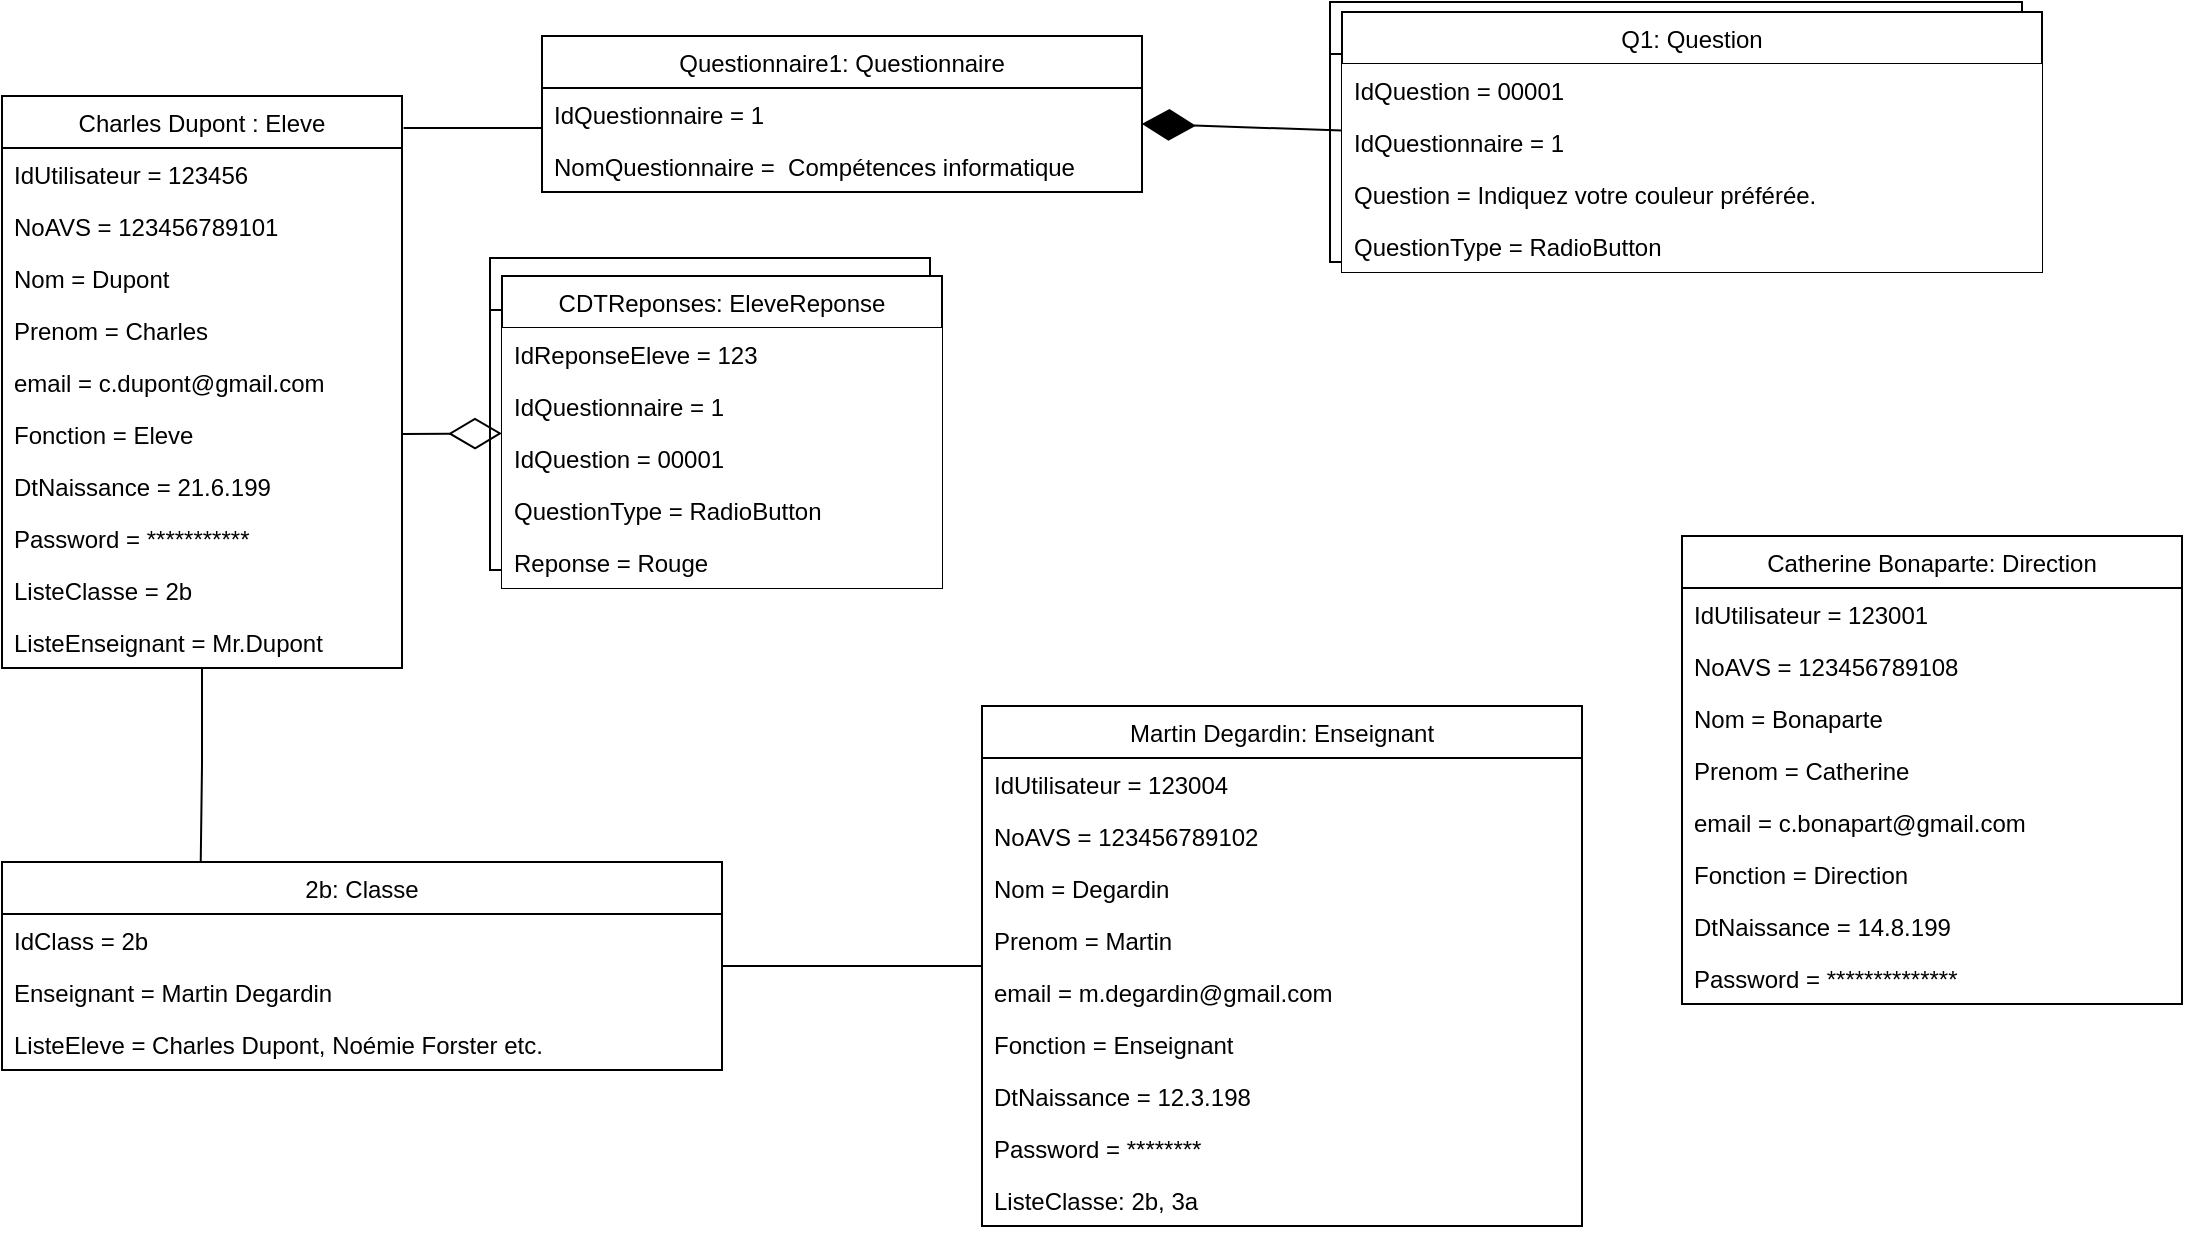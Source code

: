 <mxfile version="19.0.1" type="github">
  <diagram id="GS4NjSUJhHlFv-XAtIjA" name="Page-1">
    <mxGraphModel dx="1573" dy="638" grid="1" gridSize="10" guides="1" tooltips="1" connect="1" arrows="1" fold="1" page="1" pageScale="1" pageWidth="827" pageHeight="1169" math="0" shadow="0">
      <root>
        <mxCell id="0" />
        <mxCell id="1" parent="0" />
        <mxCell id="oU2hH9bfx2fnlEqYslfO-71" value="" style="swimlane;fontStyle=0;childLayout=stackLayout;horizontal=1;startSize=26;fillColor=none;horizontalStack=0;resizeParent=1;resizeParentMax=0;resizeLast=0;collapsible=1;marginBottom=0;" vertex="1" parent="1">
          <mxGeometry x="874" y="103" width="346" height="130" as="geometry" />
        </mxCell>
        <mxCell id="oU2hH9bfx2fnlEqYslfO-72" value=" " style="text;strokeColor=none;fillColor=none;align=left;verticalAlign=top;spacingLeft=4;spacingRight=4;overflow=hidden;rotatable=0;points=[[0,0.5],[1,0.5]];portConstraint=eastwest;" vertex="1" parent="oU2hH9bfx2fnlEqYslfO-71">
          <mxGeometry y="26" width="346" height="26" as="geometry" />
        </mxCell>
        <mxCell id="oU2hH9bfx2fnlEqYslfO-73" style="text;strokeColor=none;fillColor=none;align=left;verticalAlign=top;spacingLeft=4;spacingRight=4;overflow=hidden;rotatable=0;points=[[0,0.5],[1,0.5]];portConstraint=eastwest;" vertex="1" parent="oU2hH9bfx2fnlEqYslfO-71">
          <mxGeometry y="52" width="346" height="26" as="geometry" />
        </mxCell>
        <mxCell id="oU2hH9bfx2fnlEqYslfO-74" style="text;strokeColor=none;fillColor=none;align=left;verticalAlign=top;spacingLeft=4;spacingRight=4;overflow=hidden;rotatable=0;points=[[0,0.5],[1,0.5]];portConstraint=eastwest;" vertex="1" parent="oU2hH9bfx2fnlEqYslfO-71">
          <mxGeometry y="78" width="346" height="26" as="geometry" />
        </mxCell>
        <mxCell id="oU2hH9bfx2fnlEqYslfO-75" style="text;strokeColor=none;fillColor=none;align=left;verticalAlign=top;spacingLeft=4;spacingRight=4;overflow=hidden;rotatable=0;points=[[0,0.5],[1,0.5]];portConstraint=eastwest;" vertex="1" parent="oU2hH9bfx2fnlEqYslfO-71">
          <mxGeometry y="104" width="346" height="26" as="geometry" />
        </mxCell>
        <mxCell id="oU2hH9bfx2fnlEqYslfO-61" value="" style="swimlane;fontStyle=0;childLayout=stackLayout;horizontal=1;startSize=26;fillColor=none;horizontalStack=0;resizeParent=1;resizeParentMax=0;resizeLast=0;collapsible=1;marginBottom=0;" vertex="1" parent="1">
          <mxGeometry x="454" y="231" width="220" height="156" as="geometry" />
        </mxCell>
        <mxCell id="oU2hH9bfx2fnlEqYslfO-63" value=" " style="text;strokeColor=none;fillColor=none;align=left;verticalAlign=top;spacingLeft=4;spacingRight=4;overflow=hidden;rotatable=0;points=[[0,0.5],[1,0.5]];portConstraint=eastwest;" vertex="1" parent="oU2hH9bfx2fnlEqYslfO-61">
          <mxGeometry y="26" width="220" height="26" as="geometry" />
        </mxCell>
        <mxCell id="oU2hH9bfx2fnlEqYslfO-70" style="text;strokeColor=none;fillColor=none;align=left;verticalAlign=top;spacingLeft=4;spacingRight=4;overflow=hidden;rotatable=0;points=[[0,0.5],[1,0.5]];portConstraint=eastwest;" vertex="1" parent="oU2hH9bfx2fnlEqYslfO-61">
          <mxGeometry y="52" width="220" height="26" as="geometry" />
        </mxCell>
        <mxCell id="oU2hH9bfx2fnlEqYslfO-67" style="text;strokeColor=none;fillColor=none;align=left;verticalAlign=top;spacingLeft=4;spacingRight=4;overflow=hidden;rotatable=0;points=[[0,0.5],[1,0.5]];portConstraint=eastwest;" vertex="1" parent="oU2hH9bfx2fnlEqYslfO-61">
          <mxGeometry y="78" width="220" height="26" as="geometry" />
        </mxCell>
        <mxCell id="oU2hH9bfx2fnlEqYslfO-66" style="text;strokeColor=none;fillColor=none;align=left;verticalAlign=top;spacingLeft=4;spacingRight=4;overflow=hidden;rotatable=0;points=[[0,0.5],[1,0.5]];portConstraint=eastwest;" vertex="1" parent="oU2hH9bfx2fnlEqYslfO-61">
          <mxGeometry y="104" width="220" height="26" as="geometry" />
        </mxCell>
        <mxCell id="oU2hH9bfx2fnlEqYslfO-65" style="text;strokeColor=none;fillColor=none;align=left;verticalAlign=top;spacingLeft=4;spacingRight=4;overflow=hidden;rotatable=0;points=[[0,0.5],[1,0.5]];portConstraint=eastwest;" vertex="1" parent="oU2hH9bfx2fnlEqYslfO-61">
          <mxGeometry y="130" width="220" height="26" as="geometry" />
        </mxCell>
        <mxCell id="oU2hH9bfx2fnlEqYslfO-58" style="edgeStyle=orthogonalEdgeStyle;rounded=0;orthogonalLoop=1;jettySize=auto;html=1;entryX=0.276;entryY=0.003;entryDx=0;entryDy=0;entryPerimeter=0;endArrow=none;endFill=0;" edge="1" parent="1" source="oU2hH9bfx2fnlEqYslfO-1" target="oU2hH9bfx2fnlEqYslfO-23">
          <mxGeometry relative="1" as="geometry" />
        </mxCell>
        <mxCell id="oU2hH9bfx2fnlEqYslfO-60" style="edgeStyle=orthogonalEdgeStyle;rounded=0;orthogonalLoop=1;jettySize=auto;html=1;endArrow=none;endFill=0;exitX=1.004;exitY=0.056;exitDx=0;exitDy=0;exitPerimeter=0;" edge="1" parent="1" source="oU2hH9bfx2fnlEqYslfO-1" target="oU2hH9bfx2fnlEqYslfO-16">
          <mxGeometry relative="1" as="geometry">
            <Array as="points">
              <mxPoint x="460" y="166" />
              <mxPoint x="460" y="166" />
            </Array>
          </mxGeometry>
        </mxCell>
        <mxCell id="oU2hH9bfx2fnlEqYslfO-1" value="Charles Dupont : Eleve" style="swimlane;fontStyle=0;childLayout=stackLayout;horizontal=1;startSize=26;fillColor=none;horizontalStack=0;resizeParent=1;resizeParentMax=0;resizeLast=0;collapsible=1;marginBottom=0;" vertex="1" parent="1">
          <mxGeometry x="210" y="150" width="200" height="286" as="geometry" />
        </mxCell>
        <mxCell id="oU2hH9bfx2fnlEqYslfO-2" value="IdUtilisateur = 123456" style="text;strokeColor=none;fillColor=none;align=left;verticalAlign=top;spacingLeft=4;spacingRight=4;overflow=hidden;rotatable=0;points=[[0,0.5],[1,0.5]];portConstraint=eastwest;" vertex="1" parent="oU2hH9bfx2fnlEqYslfO-1">
          <mxGeometry y="26" width="200" height="26" as="geometry" />
        </mxCell>
        <mxCell id="oU2hH9bfx2fnlEqYslfO-3" value="NoAVS = 123456789101" style="text;strokeColor=none;fillColor=none;align=left;verticalAlign=top;spacingLeft=4;spacingRight=4;overflow=hidden;rotatable=0;points=[[0,0.5],[1,0.5]];portConstraint=eastwest;" vertex="1" parent="oU2hH9bfx2fnlEqYslfO-1">
          <mxGeometry y="52" width="200" height="26" as="geometry" />
        </mxCell>
        <mxCell id="oU2hH9bfx2fnlEqYslfO-4" value="Nom = Dupont" style="text;strokeColor=none;fillColor=none;align=left;verticalAlign=top;spacingLeft=4;spacingRight=4;overflow=hidden;rotatable=0;points=[[0,0.5],[1,0.5]];portConstraint=eastwest;" vertex="1" parent="oU2hH9bfx2fnlEqYslfO-1">
          <mxGeometry y="78" width="200" height="26" as="geometry" />
        </mxCell>
        <mxCell id="oU2hH9bfx2fnlEqYslfO-10" value="Prenom = Charles" style="text;strokeColor=none;fillColor=none;align=left;verticalAlign=top;spacingLeft=4;spacingRight=4;overflow=hidden;rotatable=0;points=[[0,0.5],[1,0.5]];portConstraint=eastwest;" vertex="1" parent="oU2hH9bfx2fnlEqYslfO-1">
          <mxGeometry y="104" width="200" height="26" as="geometry" />
        </mxCell>
        <mxCell id="oU2hH9bfx2fnlEqYslfO-49" value="email = c.dupont@gmail.com" style="text;strokeColor=none;fillColor=none;align=left;verticalAlign=top;spacingLeft=4;spacingRight=4;overflow=hidden;rotatable=0;points=[[0,0.5],[1,0.5]];portConstraint=eastwest;" vertex="1" parent="oU2hH9bfx2fnlEqYslfO-1">
          <mxGeometry y="130" width="200" height="26" as="geometry" />
        </mxCell>
        <mxCell id="oU2hH9bfx2fnlEqYslfO-9" value="Fonction = Eleve" style="text;strokeColor=none;fillColor=none;align=left;verticalAlign=top;spacingLeft=4;spacingRight=4;overflow=hidden;rotatable=0;points=[[0,0.5],[1,0.5]];portConstraint=eastwest;" vertex="1" parent="oU2hH9bfx2fnlEqYslfO-1">
          <mxGeometry y="156" width="200" height="26" as="geometry" />
        </mxCell>
        <mxCell id="oU2hH9bfx2fnlEqYslfO-8" value="DtNaissance = 21.6.199" style="text;strokeColor=none;fillColor=none;align=left;verticalAlign=top;spacingLeft=4;spacingRight=4;overflow=hidden;rotatable=0;points=[[0,0.5],[1,0.5]];portConstraint=eastwest;" vertex="1" parent="oU2hH9bfx2fnlEqYslfO-1">
          <mxGeometry y="182" width="200" height="26" as="geometry" />
        </mxCell>
        <mxCell id="oU2hH9bfx2fnlEqYslfO-7" value="Password = ***********" style="text;strokeColor=none;fillColor=none;align=left;verticalAlign=top;spacingLeft=4;spacingRight=4;overflow=hidden;rotatable=0;points=[[0,0.5],[1,0.5]];portConstraint=eastwest;" vertex="1" parent="oU2hH9bfx2fnlEqYslfO-1">
          <mxGeometry y="208" width="200" height="26" as="geometry" />
        </mxCell>
        <mxCell id="oU2hH9bfx2fnlEqYslfO-22" value="ListeClasse = 2b" style="text;strokeColor=none;fillColor=none;align=left;verticalAlign=top;spacingLeft=4;spacingRight=4;overflow=hidden;rotatable=0;points=[[0,0.5],[1,0.5]];portConstraint=eastwest;" vertex="1" parent="oU2hH9bfx2fnlEqYslfO-1">
          <mxGeometry y="234" width="200" height="26" as="geometry" />
        </mxCell>
        <mxCell id="oU2hH9bfx2fnlEqYslfO-21" value="ListeEnseignant = Mr.Dupont" style="text;strokeColor=none;fillColor=none;align=left;verticalAlign=top;spacingLeft=4;spacingRight=4;overflow=hidden;rotatable=0;points=[[0,0.5],[1,0.5]];portConstraint=eastwest;" vertex="1" parent="oU2hH9bfx2fnlEqYslfO-1">
          <mxGeometry y="260" width="200" height="26" as="geometry" />
        </mxCell>
        <mxCell id="oU2hH9bfx2fnlEqYslfO-11" value="Q1: Question" style="swimlane;fontStyle=0;childLayout=stackLayout;horizontal=1;startSize=26;fillColor=default;horizontalStack=0;resizeParent=1;resizeParentMax=0;resizeLast=0;collapsible=1;marginBottom=0;" vertex="1" parent="1">
          <mxGeometry x="880" y="108" width="350" height="130" as="geometry" />
        </mxCell>
        <mxCell id="oU2hH9bfx2fnlEqYslfO-12" value="IdQuestion = 00001" style="text;strokeColor=none;fillColor=default;align=left;verticalAlign=top;spacingLeft=4;spacingRight=4;overflow=hidden;rotatable=0;points=[[0,0.5],[1,0.5]];portConstraint=eastwest;" vertex="1" parent="oU2hH9bfx2fnlEqYslfO-11">
          <mxGeometry y="26" width="350" height="26" as="geometry" />
        </mxCell>
        <mxCell id="oU2hH9bfx2fnlEqYslfO-15" value="IdQuestionnaire = 1" style="text;strokeColor=none;fillColor=default;align=left;verticalAlign=top;spacingLeft=4;spacingRight=4;overflow=hidden;rotatable=0;points=[[0,0.5],[1,0.5]];portConstraint=eastwest;" vertex="1" parent="oU2hH9bfx2fnlEqYslfO-11">
          <mxGeometry y="52" width="350" height="26" as="geometry" />
        </mxCell>
        <mxCell id="oU2hH9bfx2fnlEqYslfO-13" value="Question = Indiquez votre couleur préférée." style="text;strokeColor=none;fillColor=default;align=left;verticalAlign=top;spacingLeft=4;spacingRight=4;overflow=hidden;rotatable=0;points=[[0,0.5],[1,0.5]];portConstraint=eastwest;" vertex="1" parent="oU2hH9bfx2fnlEqYslfO-11">
          <mxGeometry y="78" width="350" height="26" as="geometry" />
        </mxCell>
        <mxCell id="oU2hH9bfx2fnlEqYslfO-14" value="QuestionType = RadioButton" style="text;strokeColor=none;fillColor=default;align=left;verticalAlign=top;spacingLeft=4;spacingRight=4;overflow=hidden;rotatable=0;points=[[0,0.5],[1,0.5]];portConstraint=eastwest;" vertex="1" parent="oU2hH9bfx2fnlEqYslfO-11">
          <mxGeometry y="104" width="350" height="26" as="geometry" />
        </mxCell>
        <mxCell id="oU2hH9bfx2fnlEqYslfO-16" value="Questionnaire1: Questionnaire" style="swimlane;fontStyle=0;childLayout=stackLayout;horizontal=1;startSize=26;fillColor=none;horizontalStack=0;resizeParent=1;resizeParentMax=0;resizeLast=0;collapsible=1;marginBottom=0;" vertex="1" parent="1">
          <mxGeometry x="480" y="120" width="300" height="78" as="geometry" />
        </mxCell>
        <mxCell id="oU2hH9bfx2fnlEqYslfO-17" value="IdQuestionnaire = 1" style="text;strokeColor=none;fillColor=none;align=left;verticalAlign=top;spacingLeft=4;spacingRight=4;overflow=hidden;rotatable=0;points=[[0,0.5],[1,0.5]];portConstraint=eastwest;" vertex="1" parent="oU2hH9bfx2fnlEqYslfO-16">
          <mxGeometry y="26" width="300" height="26" as="geometry" />
        </mxCell>
        <mxCell id="oU2hH9bfx2fnlEqYslfO-18" value="NomQuestionnaire =  Compétences informatique" style="text;strokeColor=none;fillColor=none;align=left;verticalAlign=top;spacingLeft=4;spacingRight=4;overflow=hidden;rotatable=0;points=[[0,0.5],[1,0.5]];portConstraint=eastwest;" vertex="1" parent="oU2hH9bfx2fnlEqYslfO-16">
          <mxGeometry y="52" width="300" height="26" as="geometry" />
        </mxCell>
        <mxCell id="oU2hH9bfx2fnlEqYslfO-59" style="edgeStyle=orthogonalEdgeStyle;rounded=0;orthogonalLoop=1;jettySize=auto;html=1;endArrow=none;endFill=0;" edge="1" parent="1" source="oU2hH9bfx2fnlEqYslfO-23" target="oU2hH9bfx2fnlEqYslfO-27">
          <mxGeometry relative="1" as="geometry" />
        </mxCell>
        <mxCell id="oU2hH9bfx2fnlEqYslfO-23" value="2b: Classe" style="swimlane;fontStyle=0;childLayout=stackLayout;horizontal=1;startSize=26;fillColor=none;horizontalStack=0;resizeParent=1;resizeParentMax=0;resizeLast=0;collapsible=1;marginBottom=0;" vertex="1" parent="1">
          <mxGeometry x="210" y="533" width="360" height="104" as="geometry" />
        </mxCell>
        <mxCell id="oU2hH9bfx2fnlEqYslfO-24" value="IdClass = 2b" style="text;strokeColor=none;fillColor=none;align=left;verticalAlign=top;spacingLeft=4;spacingRight=4;overflow=hidden;rotatable=0;points=[[0,0.5],[1,0.5]];portConstraint=eastwest;" vertex="1" parent="oU2hH9bfx2fnlEqYslfO-23">
          <mxGeometry y="26" width="360" height="26" as="geometry" />
        </mxCell>
        <mxCell id="oU2hH9bfx2fnlEqYslfO-25" value="Enseignant = Martin Degardin" style="text;strokeColor=none;fillColor=none;align=left;verticalAlign=top;spacingLeft=4;spacingRight=4;overflow=hidden;rotatable=0;points=[[0,0.5],[1,0.5]];portConstraint=eastwest;" vertex="1" parent="oU2hH9bfx2fnlEqYslfO-23">
          <mxGeometry y="52" width="360" height="26" as="geometry" />
        </mxCell>
        <mxCell id="oU2hH9bfx2fnlEqYslfO-26" value="ListeEleve = Charles Dupont, Noémie Forster etc." style="text;strokeColor=none;fillColor=none;align=left;verticalAlign=top;spacingLeft=4;spacingRight=4;overflow=hidden;rotatable=0;points=[[0,0.5],[1,0.5]];portConstraint=eastwest;" vertex="1" parent="oU2hH9bfx2fnlEqYslfO-23">
          <mxGeometry y="78" width="360" height="26" as="geometry" />
        </mxCell>
        <mxCell id="oU2hH9bfx2fnlEqYslfO-27" value="Martin Degardin: Enseignant" style="swimlane;fontStyle=0;childLayout=stackLayout;horizontal=1;startSize=26;fillColor=none;horizontalStack=0;resizeParent=1;resizeParentMax=0;resizeLast=0;collapsible=1;marginBottom=0;" vertex="1" parent="1">
          <mxGeometry x="700" y="455" width="300" height="260" as="geometry" />
        </mxCell>
        <mxCell id="oU2hH9bfx2fnlEqYslfO-31" value="IdUtilisateur = 123004" style="text;strokeColor=none;fillColor=none;align=left;verticalAlign=top;spacingLeft=4;spacingRight=4;overflow=hidden;rotatable=0;points=[[0,0.5],[1,0.5]];portConstraint=eastwest;" vertex="1" parent="oU2hH9bfx2fnlEqYslfO-27">
          <mxGeometry y="26" width="300" height="26" as="geometry" />
        </mxCell>
        <mxCell id="oU2hH9bfx2fnlEqYslfO-32" value="NoAVS = 123456789102" style="text;strokeColor=none;fillColor=none;align=left;verticalAlign=top;spacingLeft=4;spacingRight=4;overflow=hidden;rotatable=0;points=[[0,0.5],[1,0.5]];portConstraint=eastwest;" vertex="1" parent="oU2hH9bfx2fnlEqYslfO-27">
          <mxGeometry y="52" width="300" height="26" as="geometry" />
        </mxCell>
        <mxCell id="oU2hH9bfx2fnlEqYslfO-33" value="Nom = Degardin" style="text;strokeColor=none;fillColor=none;align=left;verticalAlign=top;spacingLeft=4;spacingRight=4;overflow=hidden;rotatable=0;points=[[0,0.5],[1,0.5]];portConstraint=eastwest;" vertex="1" parent="oU2hH9bfx2fnlEqYslfO-27">
          <mxGeometry y="78" width="300" height="26" as="geometry" />
        </mxCell>
        <mxCell id="oU2hH9bfx2fnlEqYslfO-34" value="Prenom = Martin" style="text;strokeColor=none;fillColor=none;align=left;verticalAlign=top;spacingLeft=4;spacingRight=4;overflow=hidden;rotatable=0;points=[[0,0.5],[1,0.5]];portConstraint=eastwest;" vertex="1" parent="oU2hH9bfx2fnlEqYslfO-27">
          <mxGeometry y="104" width="300" height="26" as="geometry" />
        </mxCell>
        <mxCell id="oU2hH9bfx2fnlEqYslfO-48" value="email = m.degardin@gmail.com" style="text;strokeColor=none;fillColor=none;align=left;verticalAlign=top;spacingLeft=4;spacingRight=4;overflow=hidden;rotatable=0;points=[[0,0.5],[1,0.5]];portConstraint=eastwest;" vertex="1" parent="oU2hH9bfx2fnlEqYslfO-27">
          <mxGeometry y="130" width="300" height="26" as="geometry" />
        </mxCell>
        <mxCell id="oU2hH9bfx2fnlEqYslfO-35" value="Fonction = Enseignant" style="text;strokeColor=none;fillColor=none;align=left;verticalAlign=top;spacingLeft=4;spacingRight=4;overflow=hidden;rotatable=0;points=[[0,0.5],[1,0.5]];portConstraint=eastwest;" vertex="1" parent="oU2hH9bfx2fnlEqYslfO-27">
          <mxGeometry y="156" width="300" height="26" as="geometry" />
        </mxCell>
        <mxCell id="oU2hH9bfx2fnlEqYslfO-36" value="DtNaissance = 12.3.198" style="text;strokeColor=none;fillColor=none;align=left;verticalAlign=top;spacingLeft=4;spacingRight=4;overflow=hidden;rotatable=0;points=[[0,0.5],[1,0.5]];portConstraint=eastwest;" vertex="1" parent="oU2hH9bfx2fnlEqYslfO-27">
          <mxGeometry y="182" width="300" height="26" as="geometry" />
        </mxCell>
        <mxCell id="oU2hH9bfx2fnlEqYslfO-37" value="Password = ********" style="text;strokeColor=none;fillColor=none;align=left;verticalAlign=top;spacingLeft=4;spacingRight=4;overflow=hidden;rotatable=0;points=[[0,0.5],[1,0.5]];portConstraint=eastwest;" vertex="1" parent="oU2hH9bfx2fnlEqYslfO-27">
          <mxGeometry y="208" width="300" height="26" as="geometry" />
        </mxCell>
        <mxCell id="oU2hH9bfx2fnlEqYslfO-28" value="ListeClasse: 2b, 3a" style="text;strokeColor=none;fillColor=none;align=left;verticalAlign=top;spacingLeft=4;spacingRight=4;overflow=hidden;rotatable=0;points=[[0,0.5],[1,0.5]];portConstraint=eastwest;" vertex="1" parent="oU2hH9bfx2fnlEqYslfO-27">
          <mxGeometry y="234" width="300" height="26" as="geometry" />
        </mxCell>
        <mxCell id="oU2hH9bfx2fnlEqYslfO-38" value="Catherine Bonaparte: Direction" style="swimlane;fontStyle=0;childLayout=stackLayout;horizontal=1;startSize=26;fillColor=none;horizontalStack=0;resizeParent=1;resizeParentMax=0;resizeLast=0;collapsible=1;marginBottom=0;" vertex="1" parent="1">
          <mxGeometry x="1050" y="370" width="250" height="234" as="geometry" />
        </mxCell>
        <mxCell id="oU2hH9bfx2fnlEqYslfO-39" value="IdUtilisateur = 123001" style="text;strokeColor=none;fillColor=none;align=left;verticalAlign=top;spacingLeft=4;spacingRight=4;overflow=hidden;rotatable=0;points=[[0,0.5],[1,0.5]];portConstraint=eastwest;" vertex="1" parent="oU2hH9bfx2fnlEqYslfO-38">
          <mxGeometry y="26" width="250" height="26" as="geometry" />
        </mxCell>
        <mxCell id="oU2hH9bfx2fnlEqYslfO-40" value="NoAVS = 123456789108" style="text;strokeColor=none;fillColor=none;align=left;verticalAlign=top;spacingLeft=4;spacingRight=4;overflow=hidden;rotatable=0;points=[[0,0.5],[1,0.5]];portConstraint=eastwest;" vertex="1" parent="oU2hH9bfx2fnlEqYslfO-38">
          <mxGeometry y="52" width="250" height="26" as="geometry" />
        </mxCell>
        <mxCell id="oU2hH9bfx2fnlEqYslfO-41" value="Nom = Bonaparte" style="text;strokeColor=none;fillColor=none;align=left;verticalAlign=top;spacingLeft=4;spacingRight=4;overflow=hidden;rotatable=0;points=[[0,0.5],[1,0.5]];portConstraint=eastwest;" vertex="1" parent="oU2hH9bfx2fnlEqYslfO-38">
          <mxGeometry y="78" width="250" height="26" as="geometry" />
        </mxCell>
        <mxCell id="oU2hH9bfx2fnlEqYslfO-46" value="Prenom = Catherine" style="text;strokeColor=none;fillColor=none;align=left;verticalAlign=top;spacingLeft=4;spacingRight=4;overflow=hidden;rotatable=0;points=[[0,0.5],[1,0.5]];portConstraint=eastwest;" vertex="1" parent="oU2hH9bfx2fnlEqYslfO-38">
          <mxGeometry y="104" width="250" height="26" as="geometry" />
        </mxCell>
        <mxCell id="oU2hH9bfx2fnlEqYslfO-47" value="email = c.bonapart@gmail.com" style="text;strokeColor=none;fillColor=none;align=left;verticalAlign=top;spacingLeft=4;spacingRight=4;overflow=hidden;rotatable=0;points=[[0,0.5],[1,0.5]];portConstraint=eastwest;" vertex="1" parent="oU2hH9bfx2fnlEqYslfO-38">
          <mxGeometry y="130" width="250" height="26" as="geometry" />
        </mxCell>
        <mxCell id="oU2hH9bfx2fnlEqYslfO-45" value="Fonction = Direction" style="text;strokeColor=none;fillColor=none;align=left;verticalAlign=top;spacingLeft=4;spacingRight=4;overflow=hidden;rotatable=0;points=[[0,0.5],[1,0.5]];portConstraint=eastwest;" vertex="1" parent="oU2hH9bfx2fnlEqYslfO-38">
          <mxGeometry y="156" width="250" height="26" as="geometry" />
        </mxCell>
        <mxCell id="oU2hH9bfx2fnlEqYslfO-44" value="DtNaissance = 14.8.199" style="text;strokeColor=none;fillColor=none;align=left;verticalAlign=top;spacingLeft=4;spacingRight=4;overflow=hidden;rotatable=0;points=[[0,0.5],[1,0.5]];portConstraint=eastwest;" vertex="1" parent="oU2hH9bfx2fnlEqYslfO-38">
          <mxGeometry y="182" width="250" height="26" as="geometry" />
        </mxCell>
        <mxCell id="oU2hH9bfx2fnlEqYslfO-43" value="Password = **************" style="text;strokeColor=none;fillColor=none;align=left;verticalAlign=top;spacingLeft=4;spacingRight=4;overflow=hidden;rotatable=0;points=[[0,0.5],[1,0.5]];portConstraint=eastwest;" vertex="1" parent="oU2hH9bfx2fnlEqYslfO-38">
          <mxGeometry y="208" width="250" height="26" as="geometry" />
        </mxCell>
        <mxCell id="oU2hH9bfx2fnlEqYslfO-50" value="CDTReponses: EleveReponse" style="swimlane;fontStyle=0;childLayout=stackLayout;horizontal=1;startSize=26;fillColor=default;horizontalStack=0;resizeParent=1;resizeParentMax=0;resizeLast=0;collapsible=1;marginBottom=0;gradientColor=none;" vertex="1" parent="1">
          <mxGeometry x="460" y="240" width="220" height="156" as="geometry" />
        </mxCell>
        <mxCell id="oU2hH9bfx2fnlEqYslfO-51" value="IdReponseEleve = 123" style="text;strokeColor=none;fillColor=default;align=left;verticalAlign=top;spacingLeft=4;spacingRight=4;overflow=hidden;rotatable=0;points=[[0,0.5],[1,0.5]];portConstraint=eastwest;" vertex="1" parent="oU2hH9bfx2fnlEqYslfO-50">
          <mxGeometry y="26" width="220" height="26" as="geometry" />
        </mxCell>
        <mxCell id="oU2hH9bfx2fnlEqYslfO-54" value="IdQuestionnaire = 1" style="text;strokeColor=none;fillColor=default;align=left;verticalAlign=top;spacingLeft=4;spacingRight=4;overflow=hidden;rotatable=0;points=[[0,0.5],[1,0.5]];portConstraint=eastwest;" vertex="1" parent="oU2hH9bfx2fnlEqYslfO-50">
          <mxGeometry y="52" width="220" height="26" as="geometry" />
        </mxCell>
        <mxCell id="oU2hH9bfx2fnlEqYslfO-52" value="IdQuestion = 00001" style="text;strokeColor=none;fillColor=default;align=left;verticalAlign=top;spacingLeft=4;spacingRight=4;overflow=hidden;rotatable=0;points=[[0,0.5],[1,0.5]];portConstraint=eastwest;" vertex="1" parent="oU2hH9bfx2fnlEqYslfO-50">
          <mxGeometry y="78" width="220" height="26" as="geometry" />
        </mxCell>
        <mxCell id="oU2hH9bfx2fnlEqYslfO-53" value="QuestionType = RadioButton" style="text;strokeColor=none;fillColor=default;align=left;verticalAlign=top;spacingLeft=4;spacingRight=4;overflow=hidden;rotatable=0;points=[[0,0.5],[1,0.5]];portConstraint=eastwest;" vertex="1" parent="oU2hH9bfx2fnlEqYslfO-50">
          <mxGeometry y="104" width="220" height="26" as="geometry" />
        </mxCell>
        <mxCell id="oU2hH9bfx2fnlEqYslfO-55" value="Reponse = Rouge" style="text;strokeColor=none;fillColor=default;align=left;verticalAlign=top;spacingLeft=4;spacingRight=4;overflow=hidden;rotatable=0;points=[[0,0.5],[1,0.5]];portConstraint=eastwest;" vertex="1" parent="oU2hH9bfx2fnlEqYslfO-50">
          <mxGeometry y="130" width="220" height="26" as="geometry" />
        </mxCell>
        <mxCell id="oU2hH9bfx2fnlEqYslfO-56" value="" style="endArrow=diamondThin;endFill=1;endSize=24;html=1;rounded=0;" edge="1" parent="1" source="oU2hH9bfx2fnlEqYslfO-11" target="oU2hH9bfx2fnlEqYslfO-16">
          <mxGeometry width="160" relative="1" as="geometry">
            <mxPoint x="590" y="360" as="sourcePoint" />
            <mxPoint x="750" y="360" as="targetPoint" />
          </mxGeometry>
        </mxCell>
        <mxCell id="oU2hH9bfx2fnlEqYslfO-57" value="" style="endArrow=diamondThin;endFill=0;endSize=24;html=1;rounded=0;exitX=1;exitY=0.5;exitDx=0;exitDy=0;" edge="1" parent="1" source="oU2hH9bfx2fnlEqYslfO-9" target="oU2hH9bfx2fnlEqYslfO-50">
          <mxGeometry width="160" relative="1" as="geometry">
            <mxPoint x="380" y="370" as="sourcePoint" />
            <mxPoint x="540" y="370" as="targetPoint" />
          </mxGeometry>
        </mxCell>
      </root>
    </mxGraphModel>
  </diagram>
</mxfile>
